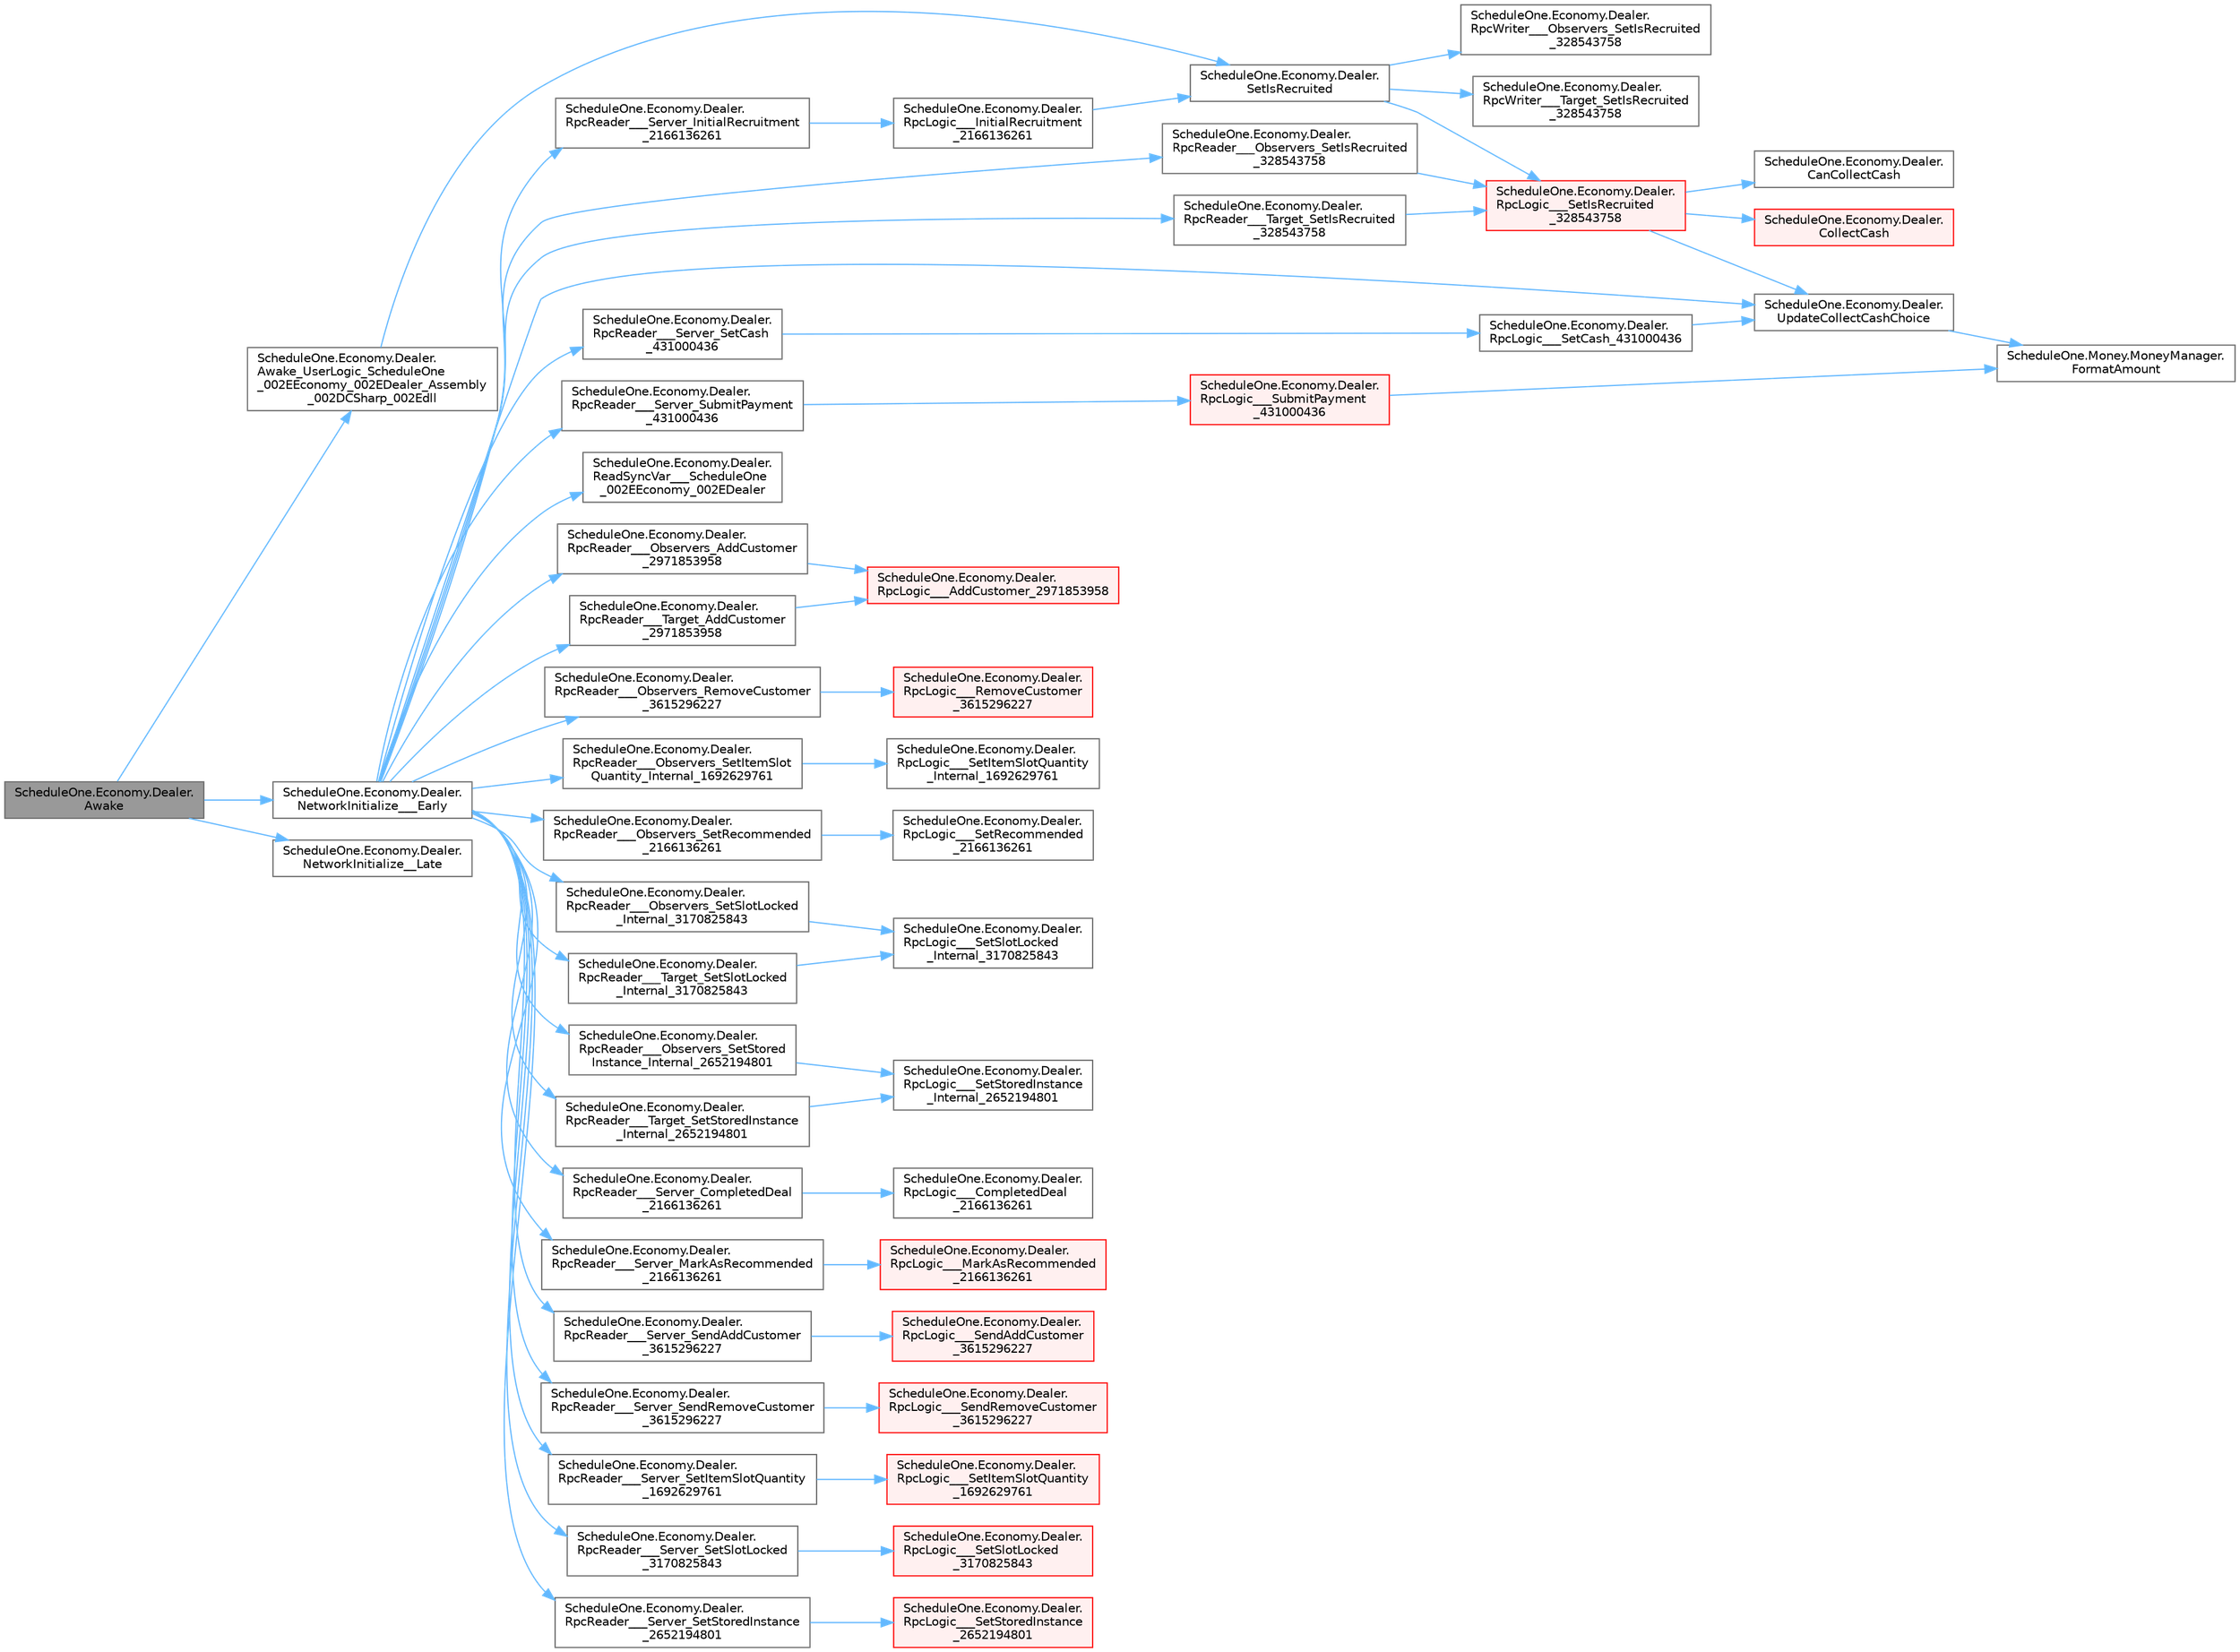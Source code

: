 digraph "ScheduleOne.Economy.Dealer.Awake"
{
 // LATEX_PDF_SIZE
  bgcolor="transparent";
  edge [fontname=Helvetica,fontsize=10,labelfontname=Helvetica,labelfontsize=10];
  node [fontname=Helvetica,fontsize=10,shape=box,height=0.2,width=0.4];
  rankdir="LR";
  Node1 [id="Node000001",label="ScheduleOne.Economy.Dealer.\lAwake",height=0.2,width=0.4,color="gray40", fillcolor="grey60", style="filled", fontcolor="black",tooltip=" "];
  Node1 -> Node2 [id="edge1_Node000001_Node000002",color="steelblue1",style="solid",tooltip=" "];
  Node2 [id="Node000002",label="ScheduleOne.Economy.Dealer.\lAwake_UserLogic_ScheduleOne\l_002EEconomy_002EDealer_Assembly\l_002DCSharp_002Edll",height=0.2,width=0.4,color="grey40", fillcolor="white", style="filled",URL="$class_schedule_one_1_1_economy_1_1_dealer.html#afd0bb3c4f899c5877ece51b91f3e9f59",tooltip=" "];
  Node2 -> Node3 [id="edge2_Node000002_Node000003",color="steelblue1",style="solid",tooltip=" "];
  Node3 [id="Node000003",label="ScheduleOne.Economy.Dealer.\lSetIsRecruited",height=0.2,width=0.4,color="grey40", fillcolor="white", style="filled",URL="$class_schedule_one_1_1_economy_1_1_dealer.html#a551ad4a83f93138cd57e98de5b0aac17",tooltip=" "];
  Node3 -> Node4 [id="edge3_Node000003_Node000004",color="steelblue1",style="solid",tooltip=" "];
  Node4 [id="Node000004",label="ScheduleOne.Economy.Dealer.\lRpcLogic___SetIsRecruited\l_328543758",height=0.2,width=0.4,color="red", fillcolor="#FFF0F0", style="filled",URL="$class_schedule_one_1_1_economy_1_1_dealer.html#a280ca36a51a33bd1e6d7b06d27a0987e",tooltip=" "];
  Node4 -> Node5 [id="edge4_Node000004_Node000005",color="steelblue1",style="solid",tooltip=" "];
  Node5 [id="Node000005",label="ScheduleOne.Economy.Dealer.\lCanCollectCash",height=0.2,width=0.4,color="grey40", fillcolor="white", style="filled",URL="$class_schedule_one_1_1_economy_1_1_dealer.html#a9f42ab13bfae6d89f0a44b5b818db8bc",tooltip=" "];
  Node4 -> Node6 [id="edge5_Node000004_Node000006",color="steelblue1",style="solid",tooltip=" "];
  Node6 [id="Node000006",label="ScheduleOne.Economy.Dealer.\lCollectCash",height=0.2,width=0.4,color="red", fillcolor="#FFF0F0", style="filled",URL="$class_schedule_one_1_1_economy_1_1_dealer.html#aa3f18434337bd83b7a267d5dbe55fc1e",tooltip=" "];
  Node4 -> Node18 [id="edge6_Node000004_Node000018",color="steelblue1",style="solid",tooltip=" "];
  Node18 [id="Node000018",label="ScheduleOne.Economy.Dealer.\lUpdateCollectCashChoice",height=0.2,width=0.4,color="grey40", fillcolor="white", style="filled",URL="$class_schedule_one_1_1_economy_1_1_dealer.html#af3e746f7fbb2e1e28d79a48af9beccf8",tooltip=" "];
  Node18 -> Node19 [id="edge7_Node000018_Node000019",color="steelblue1",style="solid",tooltip=" "];
  Node19 [id="Node000019",label="ScheduleOne.Money.MoneyManager.\lFormatAmount",height=0.2,width=0.4,color="grey40", fillcolor="white", style="filled",URL="$class_schedule_one_1_1_money_1_1_money_manager.html#a78b4073a7950bbf638996b8e16ac18e5",tooltip=" "];
  Node3 -> Node20 [id="edge8_Node000003_Node000020",color="steelblue1",style="solid",tooltip=" "];
  Node20 [id="Node000020",label="ScheduleOne.Economy.Dealer.\lRpcWriter___Observers_SetIsRecruited\l_328543758",height=0.2,width=0.4,color="grey40", fillcolor="white", style="filled",URL="$class_schedule_one_1_1_economy_1_1_dealer.html#a0cc2eef4372915c5ab22a1684af3d589",tooltip=" "];
  Node3 -> Node21 [id="edge9_Node000003_Node000021",color="steelblue1",style="solid",tooltip=" "];
  Node21 [id="Node000021",label="ScheduleOne.Economy.Dealer.\lRpcWriter___Target_SetIsRecruited\l_328543758",height=0.2,width=0.4,color="grey40", fillcolor="white", style="filled",URL="$class_schedule_one_1_1_economy_1_1_dealer.html#a4cfaa4665585889da9a9175737d725cf",tooltip=" "];
  Node1 -> Node22 [id="edge10_Node000001_Node000022",color="steelblue1",style="solid",tooltip=" "];
  Node22 [id="Node000022",label="ScheduleOne.Economy.Dealer.\lNetworkInitialize___Early",height=0.2,width=0.4,color="grey40", fillcolor="white", style="filled",URL="$class_schedule_one_1_1_economy_1_1_dealer.html#a7b9faac03c88dbea6d1065d128a44bd1",tooltip=" "];
  Node22 -> Node23 [id="edge11_Node000022_Node000023",color="steelblue1",style="solid",tooltip=" "];
  Node23 [id="Node000023",label="ScheduleOne.Economy.Dealer.\lReadSyncVar___ScheduleOne\l_002EEconomy_002EDealer",height=0.2,width=0.4,color="grey40", fillcolor="white", style="filled",URL="$class_schedule_one_1_1_economy_1_1_dealer.html#a5bed236200cf2973fc37934009053784",tooltip=" "];
  Node22 -> Node24 [id="edge12_Node000022_Node000024",color="steelblue1",style="solid",tooltip=" "];
  Node24 [id="Node000024",label="ScheduleOne.Economy.Dealer.\lRpcReader___Observers_AddCustomer\l_2971853958",height=0.2,width=0.4,color="grey40", fillcolor="white", style="filled",URL="$class_schedule_one_1_1_economy_1_1_dealer.html#a321123f15116ec8632b7d2ded1a7282e",tooltip=" "];
  Node24 -> Node25 [id="edge13_Node000024_Node000025",color="steelblue1",style="solid",tooltip=" "];
  Node25 [id="Node000025",label="ScheduleOne.Economy.Dealer.\lRpcLogic___AddCustomer_2971853958",height=0.2,width=0.4,color="red", fillcolor="#FFF0F0", style="filled",URL="$class_schedule_one_1_1_economy_1_1_dealer.html#aafa650b834b2b9b163ac4b749abc9a4c",tooltip=" "];
  Node22 -> Node31 [id="edge14_Node000022_Node000031",color="steelblue1",style="solid",tooltip=" "];
  Node31 [id="Node000031",label="ScheduleOne.Economy.Dealer.\lRpcReader___Observers_RemoveCustomer\l_3615296227",height=0.2,width=0.4,color="grey40", fillcolor="white", style="filled",URL="$class_schedule_one_1_1_economy_1_1_dealer.html#a3233f1a627325d402e08ba00018c6038",tooltip=" "];
  Node31 -> Node32 [id="edge15_Node000031_Node000032",color="steelblue1",style="solid",tooltip=" "];
  Node32 [id="Node000032",label="ScheduleOne.Economy.Dealer.\lRpcLogic___RemoveCustomer\l_3615296227",height=0.2,width=0.4,color="red", fillcolor="#FFF0F0", style="filled",URL="$class_schedule_one_1_1_economy_1_1_dealer.html#aaed41a9d264c0fdde0f919878fa442e4",tooltip=" "];
  Node22 -> Node35 [id="edge16_Node000022_Node000035",color="steelblue1",style="solid",tooltip=" "];
  Node35 [id="Node000035",label="ScheduleOne.Economy.Dealer.\lRpcReader___Observers_SetIsRecruited\l_328543758",height=0.2,width=0.4,color="grey40", fillcolor="white", style="filled",URL="$class_schedule_one_1_1_economy_1_1_dealer.html#a82a8a370e271c331519db2bab90cd747",tooltip=" "];
  Node35 -> Node4 [id="edge17_Node000035_Node000004",color="steelblue1",style="solid",tooltip=" "];
  Node22 -> Node36 [id="edge18_Node000022_Node000036",color="steelblue1",style="solid",tooltip=" "];
  Node36 [id="Node000036",label="ScheduleOne.Economy.Dealer.\lRpcReader___Observers_SetItemSlot\lQuantity_Internal_1692629761",height=0.2,width=0.4,color="grey40", fillcolor="white", style="filled",URL="$class_schedule_one_1_1_economy_1_1_dealer.html#a996123ebf38c556f0037f4d141e8ac8b",tooltip=" "];
  Node36 -> Node37 [id="edge19_Node000036_Node000037",color="steelblue1",style="solid",tooltip=" "];
  Node37 [id="Node000037",label="ScheduleOne.Economy.Dealer.\lRpcLogic___SetItemSlotQuantity\l_Internal_1692629761",height=0.2,width=0.4,color="grey40", fillcolor="white", style="filled",URL="$class_schedule_one_1_1_economy_1_1_dealer.html#aa36e1945ccb0b41ea230b6db9583b4ff",tooltip=" "];
  Node22 -> Node38 [id="edge20_Node000022_Node000038",color="steelblue1",style="solid",tooltip=" "];
  Node38 [id="Node000038",label="ScheduleOne.Economy.Dealer.\lRpcReader___Observers_SetRecommended\l_2166136261",height=0.2,width=0.4,color="grey40", fillcolor="white", style="filled",URL="$class_schedule_one_1_1_economy_1_1_dealer.html#a79254f20b96e59b26a6c34a7b8a3584b",tooltip=" "];
  Node38 -> Node39 [id="edge21_Node000038_Node000039",color="steelblue1",style="solid",tooltip=" "];
  Node39 [id="Node000039",label="ScheduleOne.Economy.Dealer.\lRpcLogic___SetRecommended\l_2166136261",height=0.2,width=0.4,color="grey40", fillcolor="white", style="filled",URL="$class_schedule_one_1_1_economy_1_1_dealer.html#aca647a172f161467d4b57723b5638463",tooltip=" "];
  Node22 -> Node40 [id="edge22_Node000022_Node000040",color="steelblue1",style="solid",tooltip=" "];
  Node40 [id="Node000040",label="ScheduleOne.Economy.Dealer.\lRpcReader___Observers_SetSlotLocked\l_Internal_3170825843",height=0.2,width=0.4,color="grey40", fillcolor="white", style="filled",URL="$class_schedule_one_1_1_economy_1_1_dealer.html#a8224ca9ce06282b6462dc0ff9e187ce2",tooltip=" "];
  Node40 -> Node41 [id="edge23_Node000040_Node000041",color="steelblue1",style="solid",tooltip=" "];
  Node41 [id="Node000041",label="ScheduleOne.Economy.Dealer.\lRpcLogic___SetSlotLocked\l_Internal_3170825843",height=0.2,width=0.4,color="grey40", fillcolor="white", style="filled",URL="$class_schedule_one_1_1_economy_1_1_dealer.html#a84bda7f572b0210fce2b68fe88500b43",tooltip=" "];
  Node22 -> Node42 [id="edge24_Node000022_Node000042",color="steelblue1",style="solid",tooltip=" "];
  Node42 [id="Node000042",label="ScheduleOne.Economy.Dealer.\lRpcReader___Observers_SetStored\lInstance_Internal_2652194801",height=0.2,width=0.4,color="grey40", fillcolor="white", style="filled",URL="$class_schedule_one_1_1_economy_1_1_dealer.html#a5dbbcfb42d6dda2040f67c5c01111dce",tooltip=" "];
  Node42 -> Node43 [id="edge25_Node000042_Node000043",color="steelblue1",style="solid",tooltip=" "];
  Node43 [id="Node000043",label="ScheduleOne.Economy.Dealer.\lRpcLogic___SetStoredInstance\l_Internal_2652194801",height=0.2,width=0.4,color="grey40", fillcolor="white", style="filled",URL="$class_schedule_one_1_1_economy_1_1_dealer.html#a730ca377f7da7e73591836edefcf5af1",tooltip=" "];
  Node22 -> Node44 [id="edge26_Node000022_Node000044",color="steelblue1",style="solid",tooltip=" "];
  Node44 [id="Node000044",label="ScheduleOne.Economy.Dealer.\lRpcReader___Server_CompletedDeal\l_2166136261",height=0.2,width=0.4,color="grey40", fillcolor="white", style="filled",URL="$class_schedule_one_1_1_economy_1_1_dealer.html#ac6163c796ab6387245238168f8175900",tooltip=" "];
  Node44 -> Node45 [id="edge27_Node000044_Node000045",color="steelblue1",style="solid",tooltip=" "];
  Node45 [id="Node000045",label="ScheduleOne.Economy.Dealer.\lRpcLogic___CompletedDeal\l_2166136261",height=0.2,width=0.4,color="grey40", fillcolor="white", style="filled",URL="$class_schedule_one_1_1_economy_1_1_dealer.html#adb2bca95c7cb203e224f11186d0b23aa",tooltip=" "];
  Node22 -> Node46 [id="edge28_Node000022_Node000046",color="steelblue1",style="solid",tooltip=" "];
  Node46 [id="Node000046",label="ScheduleOne.Economy.Dealer.\lRpcReader___Server_InitialRecruitment\l_2166136261",height=0.2,width=0.4,color="grey40", fillcolor="white", style="filled",URL="$class_schedule_one_1_1_economy_1_1_dealer.html#ac1057fae1a4011761b2ec2c4fa3ac4f1",tooltip=" "];
  Node46 -> Node47 [id="edge29_Node000046_Node000047",color="steelblue1",style="solid",tooltip=" "];
  Node47 [id="Node000047",label="ScheduleOne.Economy.Dealer.\lRpcLogic___InitialRecruitment\l_2166136261",height=0.2,width=0.4,color="grey40", fillcolor="white", style="filled",URL="$class_schedule_one_1_1_economy_1_1_dealer.html#a44c2fbc07ddc140286360981bcc0814b",tooltip=" "];
  Node47 -> Node3 [id="edge30_Node000047_Node000003",color="steelblue1",style="solid",tooltip=" "];
  Node22 -> Node48 [id="edge31_Node000022_Node000048",color="steelblue1",style="solid",tooltip=" "];
  Node48 [id="Node000048",label="ScheduleOne.Economy.Dealer.\lRpcReader___Server_MarkAsRecommended\l_2166136261",height=0.2,width=0.4,color="grey40", fillcolor="white", style="filled",URL="$class_schedule_one_1_1_economy_1_1_dealer.html#a3c8e2825daef40d7a47f1a52eb919352",tooltip=" "];
  Node48 -> Node49 [id="edge32_Node000048_Node000049",color="steelblue1",style="solid",tooltip=" "];
  Node49 [id="Node000049",label="ScheduleOne.Economy.Dealer.\lRpcLogic___MarkAsRecommended\l_2166136261",height=0.2,width=0.4,color="red", fillcolor="#FFF0F0", style="filled",URL="$class_schedule_one_1_1_economy_1_1_dealer.html#a5c6973e4e4549722fd4d2360f327b913",tooltip=" "];
  Node22 -> Node52 [id="edge33_Node000022_Node000052",color="steelblue1",style="solid",tooltip=" "];
  Node52 [id="Node000052",label="ScheduleOne.Economy.Dealer.\lRpcReader___Server_SendAddCustomer\l_3615296227",height=0.2,width=0.4,color="grey40", fillcolor="white", style="filled",URL="$class_schedule_one_1_1_economy_1_1_dealer.html#a1d1fab2da829e48d9609b734fbc62112",tooltip=" "];
  Node52 -> Node53 [id="edge34_Node000052_Node000053",color="steelblue1",style="solid",tooltip=" "];
  Node53 [id="Node000053",label="ScheduleOne.Economy.Dealer.\lRpcLogic___SendAddCustomer\l_3615296227",height=0.2,width=0.4,color="red", fillcolor="#FFF0F0", style="filled",URL="$class_schedule_one_1_1_economy_1_1_dealer.html#a8e6f9de537d0b0fde82ddd3d59d3bb45",tooltip=" "];
  Node22 -> Node54 [id="edge35_Node000022_Node000054",color="steelblue1",style="solid",tooltip=" "];
  Node54 [id="Node000054",label="ScheduleOne.Economy.Dealer.\lRpcReader___Server_SendRemoveCustomer\l_3615296227",height=0.2,width=0.4,color="grey40", fillcolor="white", style="filled",URL="$class_schedule_one_1_1_economy_1_1_dealer.html#af79b40edc7cecacf471cce417ad8c9a7",tooltip=" "];
  Node54 -> Node55 [id="edge36_Node000054_Node000055",color="steelblue1",style="solid",tooltip=" "];
  Node55 [id="Node000055",label="ScheduleOne.Economy.Dealer.\lRpcLogic___SendRemoveCustomer\l_3615296227",height=0.2,width=0.4,color="red", fillcolor="#FFF0F0", style="filled",URL="$class_schedule_one_1_1_economy_1_1_dealer.html#ad427212dba68977f17bf7febefa7afb0",tooltip=" "];
  Node22 -> Node56 [id="edge37_Node000022_Node000056",color="steelblue1",style="solid",tooltip=" "];
  Node56 [id="Node000056",label="ScheduleOne.Economy.Dealer.\lRpcReader___Server_SetCash\l_431000436",height=0.2,width=0.4,color="grey40", fillcolor="white", style="filled",URL="$class_schedule_one_1_1_economy_1_1_dealer.html#a7928f9512065264ab4b0b9620c0ad1f0",tooltip=" "];
  Node56 -> Node57 [id="edge38_Node000056_Node000057",color="steelblue1",style="solid",tooltip=" "];
  Node57 [id="Node000057",label="ScheduleOne.Economy.Dealer.\lRpcLogic___SetCash_431000436",height=0.2,width=0.4,color="grey40", fillcolor="white", style="filled",URL="$class_schedule_one_1_1_economy_1_1_dealer.html#a36d162e7558f84784e3c738f0698dbaf",tooltip=" "];
  Node57 -> Node18 [id="edge39_Node000057_Node000018",color="steelblue1",style="solid",tooltip=" "];
  Node22 -> Node58 [id="edge40_Node000022_Node000058",color="steelblue1",style="solid",tooltip=" "];
  Node58 [id="Node000058",label="ScheduleOne.Economy.Dealer.\lRpcReader___Server_SetItemSlotQuantity\l_1692629761",height=0.2,width=0.4,color="grey40", fillcolor="white", style="filled",URL="$class_schedule_one_1_1_economy_1_1_dealer.html#af3d41f677e3ee8f5205347fca95f083d",tooltip=" "];
  Node58 -> Node59 [id="edge41_Node000058_Node000059",color="steelblue1",style="solid",tooltip=" "];
  Node59 [id="Node000059",label="ScheduleOne.Economy.Dealer.\lRpcLogic___SetItemSlotQuantity\l_1692629761",height=0.2,width=0.4,color="red", fillcolor="#FFF0F0", style="filled",URL="$class_schedule_one_1_1_economy_1_1_dealer.html#ab6e9e48a1232bd57e50fd4661b15a9c8",tooltip=" "];
  Node22 -> Node62 [id="edge42_Node000022_Node000062",color="steelblue1",style="solid",tooltip=" "];
  Node62 [id="Node000062",label="ScheduleOne.Economy.Dealer.\lRpcReader___Server_SetSlotLocked\l_3170825843",height=0.2,width=0.4,color="grey40", fillcolor="white", style="filled",URL="$class_schedule_one_1_1_economy_1_1_dealer.html#aa44f01e970070584aaac98138be1ae02",tooltip=" "];
  Node62 -> Node63 [id="edge43_Node000062_Node000063",color="steelblue1",style="solid",tooltip=" "];
  Node63 [id="Node000063",label="ScheduleOne.Economy.Dealer.\lRpcLogic___SetSlotLocked\l_3170825843",height=0.2,width=0.4,color="red", fillcolor="#FFF0F0", style="filled",URL="$class_schedule_one_1_1_economy_1_1_dealer.html#ab4e3b2e3b9b3b682ec6478e4940a1631",tooltip=" "];
  Node22 -> Node67 [id="edge44_Node000022_Node000067",color="steelblue1",style="solid",tooltip=" "];
  Node67 [id="Node000067",label="ScheduleOne.Economy.Dealer.\lRpcReader___Server_SetStoredInstance\l_2652194801",height=0.2,width=0.4,color="grey40", fillcolor="white", style="filled",URL="$class_schedule_one_1_1_economy_1_1_dealer.html#a6a82c3dd3ac87e8efb4fa111ab5d3130",tooltip=" "];
  Node67 -> Node68 [id="edge45_Node000067_Node000068",color="steelblue1",style="solid",tooltip=" "];
  Node68 [id="Node000068",label="ScheduleOne.Economy.Dealer.\lRpcLogic___SetStoredInstance\l_2652194801",height=0.2,width=0.4,color="red", fillcolor="#FFF0F0", style="filled",URL="$class_schedule_one_1_1_economy_1_1_dealer.html#a4a3f53e8094d4d768521217264536d33",tooltip=" "];
  Node22 -> Node72 [id="edge46_Node000022_Node000072",color="steelblue1",style="solid",tooltip=" "];
  Node72 [id="Node000072",label="ScheduleOne.Economy.Dealer.\lRpcReader___Server_SubmitPayment\l_431000436",height=0.2,width=0.4,color="grey40", fillcolor="white", style="filled",URL="$class_schedule_one_1_1_economy_1_1_dealer.html#a829522ba7fc027c521defba215ed0005",tooltip=" "];
  Node72 -> Node73 [id="edge47_Node000072_Node000073",color="steelblue1",style="solid",tooltip=" "];
  Node73 [id="Node000073",label="ScheduleOne.Economy.Dealer.\lRpcLogic___SubmitPayment\l_431000436",height=0.2,width=0.4,color="red", fillcolor="#FFF0F0", style="filled",URL="$class_schedule_one_1_1_economy_1_1_dealer.html#af8c38109e3c0fa655d441f2a22773632",tooltip=" "];
  Node73 -> Node19 [id="edge48_Node000073_Node000019",color="steelblue1",style="solid",tooltip=" "];
  Node22 -> Node76 [id="edge49_Node000022_Node000076",color="steelblue1",style="solid",tooltip=" "];
  Node76 [id="Node000076",label="ScheduleOne.Economy.Dealer.\lRpcReader___Target_AddCustomer\l_2971853958",height=0.2,width=0.4,color="grey40", fillcolor="white", style="filled",URL="$class_schedule_one_1_1_economy_1_1_dealer.html#a08bab2c9e8150d483c46e6996cba7e65",tooltip=" "];
  Node76 -> Node25 [id="edge50_Node000076_Node000025",color="steelblue1",style="solid",tooltip=" "];
  Node22 -> Node77 [id="edge51_Node000022_Node000077",color="steelblue1",style="solid",tooltip=" "];
  Node77 [id="Node000077",label="ScheduleOne.Economy.Dealer.\lRpcReader___Target_SetIsRecruited\l_328543758",height=0.2,width=0.4,color="grey40", fillcolor="white", style="filled",URL="$class_schedule_one_1_1_economy_1_1_dealer.html#adc2a2485115a0ca689ef2bdd5140ce39",tooltip=" "];
  Node77 -> Node4 [id="edge52_Node000077_Node000004",color="steelblue1",style="solid",tooltip=" "];
  Node22 -> Node78 [id="edge53_Node000022_Node000078",color="steelblue1",style="solid",tooltip=" "];
  Node78 [id="Node000078",label="ScheduleOne.Economy.Dealer.\lRpcReader___Target_SetSlotLocked\l_Internal_3170825843",height=0.2,width=0.4,color="grey40", fillcolor="white", style="filled",URL="$class_schedule_one_1_1_economy_1_1_dealer.html#af3c187606b7deac476d2aa1b7ebed8fa",tooltip=" "];
  Node78 -> Node41 [id="edge54_Node000078_Node000041",color="steelblue1",style="solid",tooltip=" "];
  Node22 -> Node79 [id="edge55_Node000022_Node000079",color="steelblue1",style="solid",tooltip=" "];
  Node79 [id="Node000079",label="ScheduleOne.Economy.Dealer.\lRpcReader___Target_SetStoredInstance\l_Internal_2652194801",height=0.2,width=0.4,color="grey40", fillcolor="white", style="filled",URL="$class_schedule_one_1_1_economy_1_1_dealer.html#a089afa217b43feb566e8f8ad276d1625",tooltip=" "];
  Node79 -> Node43 [id="edge56_Node000079_Node000043",color="steelblue1",style="solid",tooltip=" "];
  Node22 -> Node18 [id="edge57_Node000022_Node000018",color="steelblue1",style="solid",tooltip=" "];
  Node1 -> Node80 [id="edge58_Node000001_Node000080",color="steelblue1",style="solid",tooltip=" "];
  Node80 [id="Node000080",label="ScheduleOne.Economy.Dealer.\lNetworkInitialize__Late",height=0.2,width=0.4,color="grey40", fillcolor="white", style="filled",URL="$class_schedule_one_1_1_economy_1_1_dealer.html#a13ceb626f1836b8a6cc063c5c42470a9",tooltip=" "];
}
